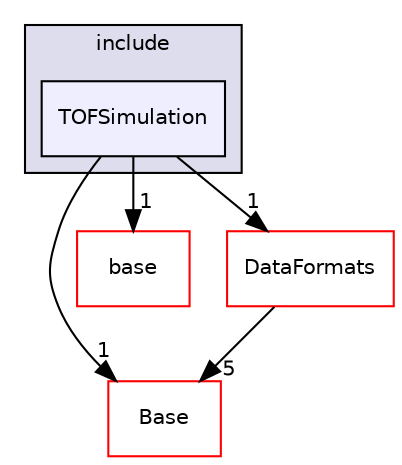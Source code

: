 digraph "/home/travis/build/AliceO2Group/AliceO2/Detectors/TOF/simulation/include/TOFSimulation" {
  bgcolor=transparent;
  compound=true
  node [ fontsize="10", fontname="Helvetica"];
  edge [ labelfontsize="10", labelfontname="Helvetica"];
  subgraph clusterdir_4d55c0327ef0082eaebc074a5f8651c4 {
    graph [ bgcolor="#ddddee", pencolor="black", label="include" fontname="Helvetica", fontsize="10", URL="dir_4d55c0327ef0082eaebc074a5f8651c4.html"]
  dir_05b755f4aad1a591457874b9e4739708 [shape=box, label="TOFSimulation", style="filled", fillcolor="#eeeeff", pencolor="black", URL="dir_05b755f4aad1a591457874b9e4739708.html"];
  }
  dir_37c90836491b695b472bf98d1be8336b [shape=box label="Base" color="red" URL="dir_37c90836491b695b472bf98d1be8336b.html"];
  dir_0189f3ad6abecd72f822a0c3914f12b2 [shape=box label="base" color="red" URL="dir_0189f3ad6abecd72f822a0c3914f12b2.html"];
  dir_2171f7ec022c5423887b07c69b2f5b48 [shape=box label="DataFormats" color="red" URL="dir_2171f7ec022c5423887b07c69b2f5b48.html"];
  dir_05b755f4aad1a591457874b9e4739708->dir_37c90836491b695b472bf98d1be8336b [headlabel="1", labeldistance=1.5 headhref="dir_000090_000057.html"];
  dir_05b755f4aad1a591457874b9e4739708->dir_0189f3ad6abecd72f822a0c3914f12b2 [headlabel="1", labeldistance=1.5 headhref="dir_000090_000173.html"];
  dir_05b755f4aad1a591457874b9e4739708->dir_2171f7ec022c5423887b07c69b2f5b48 [headlabel="1", labeldistance=1.5 headhref="dir_000090_000032.html"];
  dir_2171f7ec022c5423887b07c69b2f5b48->dir_37c90836491b695b472bf98d1be8336b [headlabel="5", labeldistance=1.5 headhref="dir_000032_000057.html"];
}

